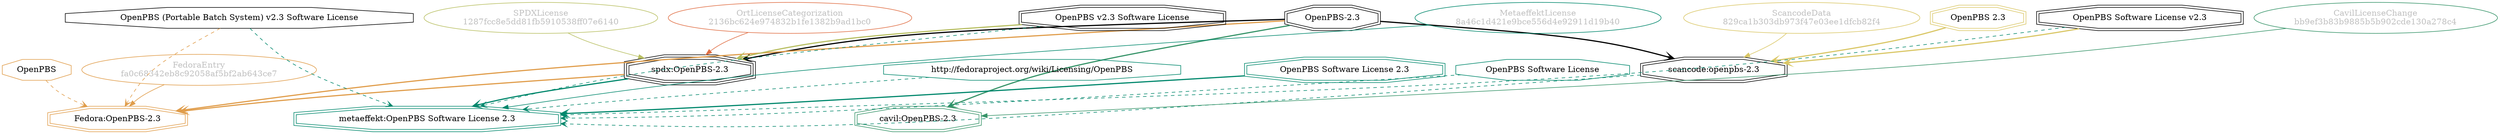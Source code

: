 strict digraph {
    node [shape=box];
    graph [splines=curved];
    3558 [label="SPDXLicense\n1287fcc8e5dd81fb5910538ff07e6140"
         ,fontcolor=gray
         ,color="#b8bf62"
         ,fillcolor="beige;1"
         ,shape=ellipse];
    3559 [label="spdx:OpenPBS-2.3"
         ,shape=tripleoctagon];
    3560 [label="OpenPBS-2.3"
         ,shape=doubleoctagon];
    3561 [label="OpenPBS v2.3 Software License"
         ,shape=doubleoctagon];
    8289 [label="FedoraEntry\nfa0c68342eb8c92058af5bf2ab643ce7"
         ,fontcolor=gray
         ,color="#e09d4b"
         ,fillcolor="beige;1"
         ,shape=ellipse];
    8290 [label="Fedora:OpenPBS-2.3"
         ,color="#e09d4b"
         ,shape=doubleoctagon];
    8291 [label="OpenPBS (Portable Batch System) v2.3 Software License"
         ,shape=octagon];
    8292 [label=OpenPBS
         ,color="#e09d4b"
         ,shape=octagon];
    21507 [label="ScancodeData\n829ca1b303db973f47e03ee1dfcb82f4"
          ,fontcolor=gray
          ,color="#dac767"
          ,fillcolor="beige;1"
          ,shape=ellipse];
    21508 [label="scancode:openpbs-2.3"
          ,shape=doubleoctagon];
    21509 [label="OpenPBS 2.3"
          ,color="#dac767"
          ,shape=doubleoctagon];
    21510 [label="OpenPBS Software License v2.3"
          ,shape=doubleoctagon];
    35159 [label="OrtLicenseCategorization\n2136bc624e974832b1fe1382b9ad1bc0"
          ,fontcolor=gray
          ,color="#e06f45"
          ,fillcolor="beige;1"
          ,shape=ellipse];
    37363 [label="CavilLicenseChange\nbb9ef3b83b9885b5b902cde130a278c4"
          ,fontcolor=gray
          ,color="#379469"
          ,fillcolor="beige;1"
          ,shape=ellipse];
    37364 [label="cavil:OpenPBS-2.3"
          ,color="#379469"
          ,shape=doubleoctagon];
    46341 [label="MetaeffektLicense\n8a46c1d421e9bce556d4e92911d19b40"
          ,fontcolor=gray
          ,color="#00876c"
          ,fillcolor="beige;1"
          ,shape=ellipse];
    46342 [label="metaeffekt:OpenPBS Software License 2.3"
          ,color="#00876c"
          ,shape=doubleoctagon];
    46343 [label="OpenPBS Software License 2.3"
          ,color="#00876c"
          ,shape=doubleoctagon];
    46344 [label="OpenPBS Software License"
          ,color="#00876c"
          ,shape=octagon];
    46345 [label="http://fedoraproject.org/wiki/Licensing/OpenPBS"
          ,color="#00876c"
          ,shape=octagon];
    3558 -> 3559 [weight=0.5
                 ,color="#b8bf62"];
    3559 -> 8290 [style=bold
                 ,arrowhead=vee
                 ,weight=0.7
                 ,color="#e09d4b"];
    3559 -> 46342 [style=bold
                  ,arrowhead=vee
                  ,weight=0.7
                  ,color="#00876c"];
    3560 -> 3559 [style=bold
                 ,arrowhead=vee
                 ,weight=0.7];
    3560 -> 8290 [style=bold
                 ,arrowhead=vee
                 ,weight=0.7
                 ,color="#e09d4b"];
    3560 -> 21508 [style=bold
                  ,arrowhead=vee
                  ,weight=0.7];
    3560 -> 37364 [style=bold
                  ,arrowhead=vee
                  ,weight=0.7
                  ,color="#379469"];
    3560 -> 37364 [style=bold
                  ,arrowhead=vee
                  ,weight=0.7
                  ,color="#379469"];
    3561 -> 3559 [style=bold
                 ,arrowhead=vee
                 ,weight=0.7
                 ,color="#b8bf62"];
    3561 -> 46342 [style=dashed
                  ,arrowhead=vee
                  ,weight=0.5
                  ,color="#00876c"];
    8289 -> 8290 [weight=0.5
                 ,color="#e09d4b"];
    8291 -> 8290 [style=dashed
                 ,arrowhead=vee
                 ,weight=0.5
                 ,color="#e09d4b"];
    8291 -> 46342 [style=dashed
                  ,arrowhead=vee
                  ,weight=0.5
                  ,color="#00876c"];
    8292 -> 8290 [style=dashed
                 ,arrowhead=vee
                 ,weight=0.5
                 ,color="#e09d4b"];
    21507 -> 21508 [weight=0.5
                   ,color="#dac767"];
    21508 -> 46342 [style=dashed
                   ,arrowhead=vee
                   ,weight=0.5
                   ,color="#00876c"];
    21509 -> 21508 [style=bold
                   ,arrowhead=vee
                   ,weight=0.7
                   ,color="#dac767"];
    21510 -> 21508 [style=bold
                   ,arrowhead=vee
                   ,weight=0.7
                   ,color="#dac767"];
    21510 -> 46342 [style=dashed
                   ,arrowhead=vee
                   ,weight=0.5
                   ,color="#00876c"];
    35159 -> 3559 [weight=0.5
                  ,color="#e06f45"];
    37363 -> 37364 [weight=0.5
                   ,color="#379469"];
    46341 -> 46342 [weight=0.5
                   ,color="#00876c"];
    46343 -> 46342 [style=bold
                   ,arrowhead=vee
                   ,weight=0.7
                   ,color="#00876c"];
    46343 -> 46342 [style=bold
                   ,arrowhead=vee
                   ,weight=0.7
                   ,color="#00876c"];
    46344 -> 46342 [style=dashed
                   ,arrowhead=vee
                   ,weight=0.5
                   ,color="#00876c"];
    46345 -> 46342 [style=dashed
                   ,arrowhead=vee
                   ,weight=0.5
                   ,color="#00876c"];
}
